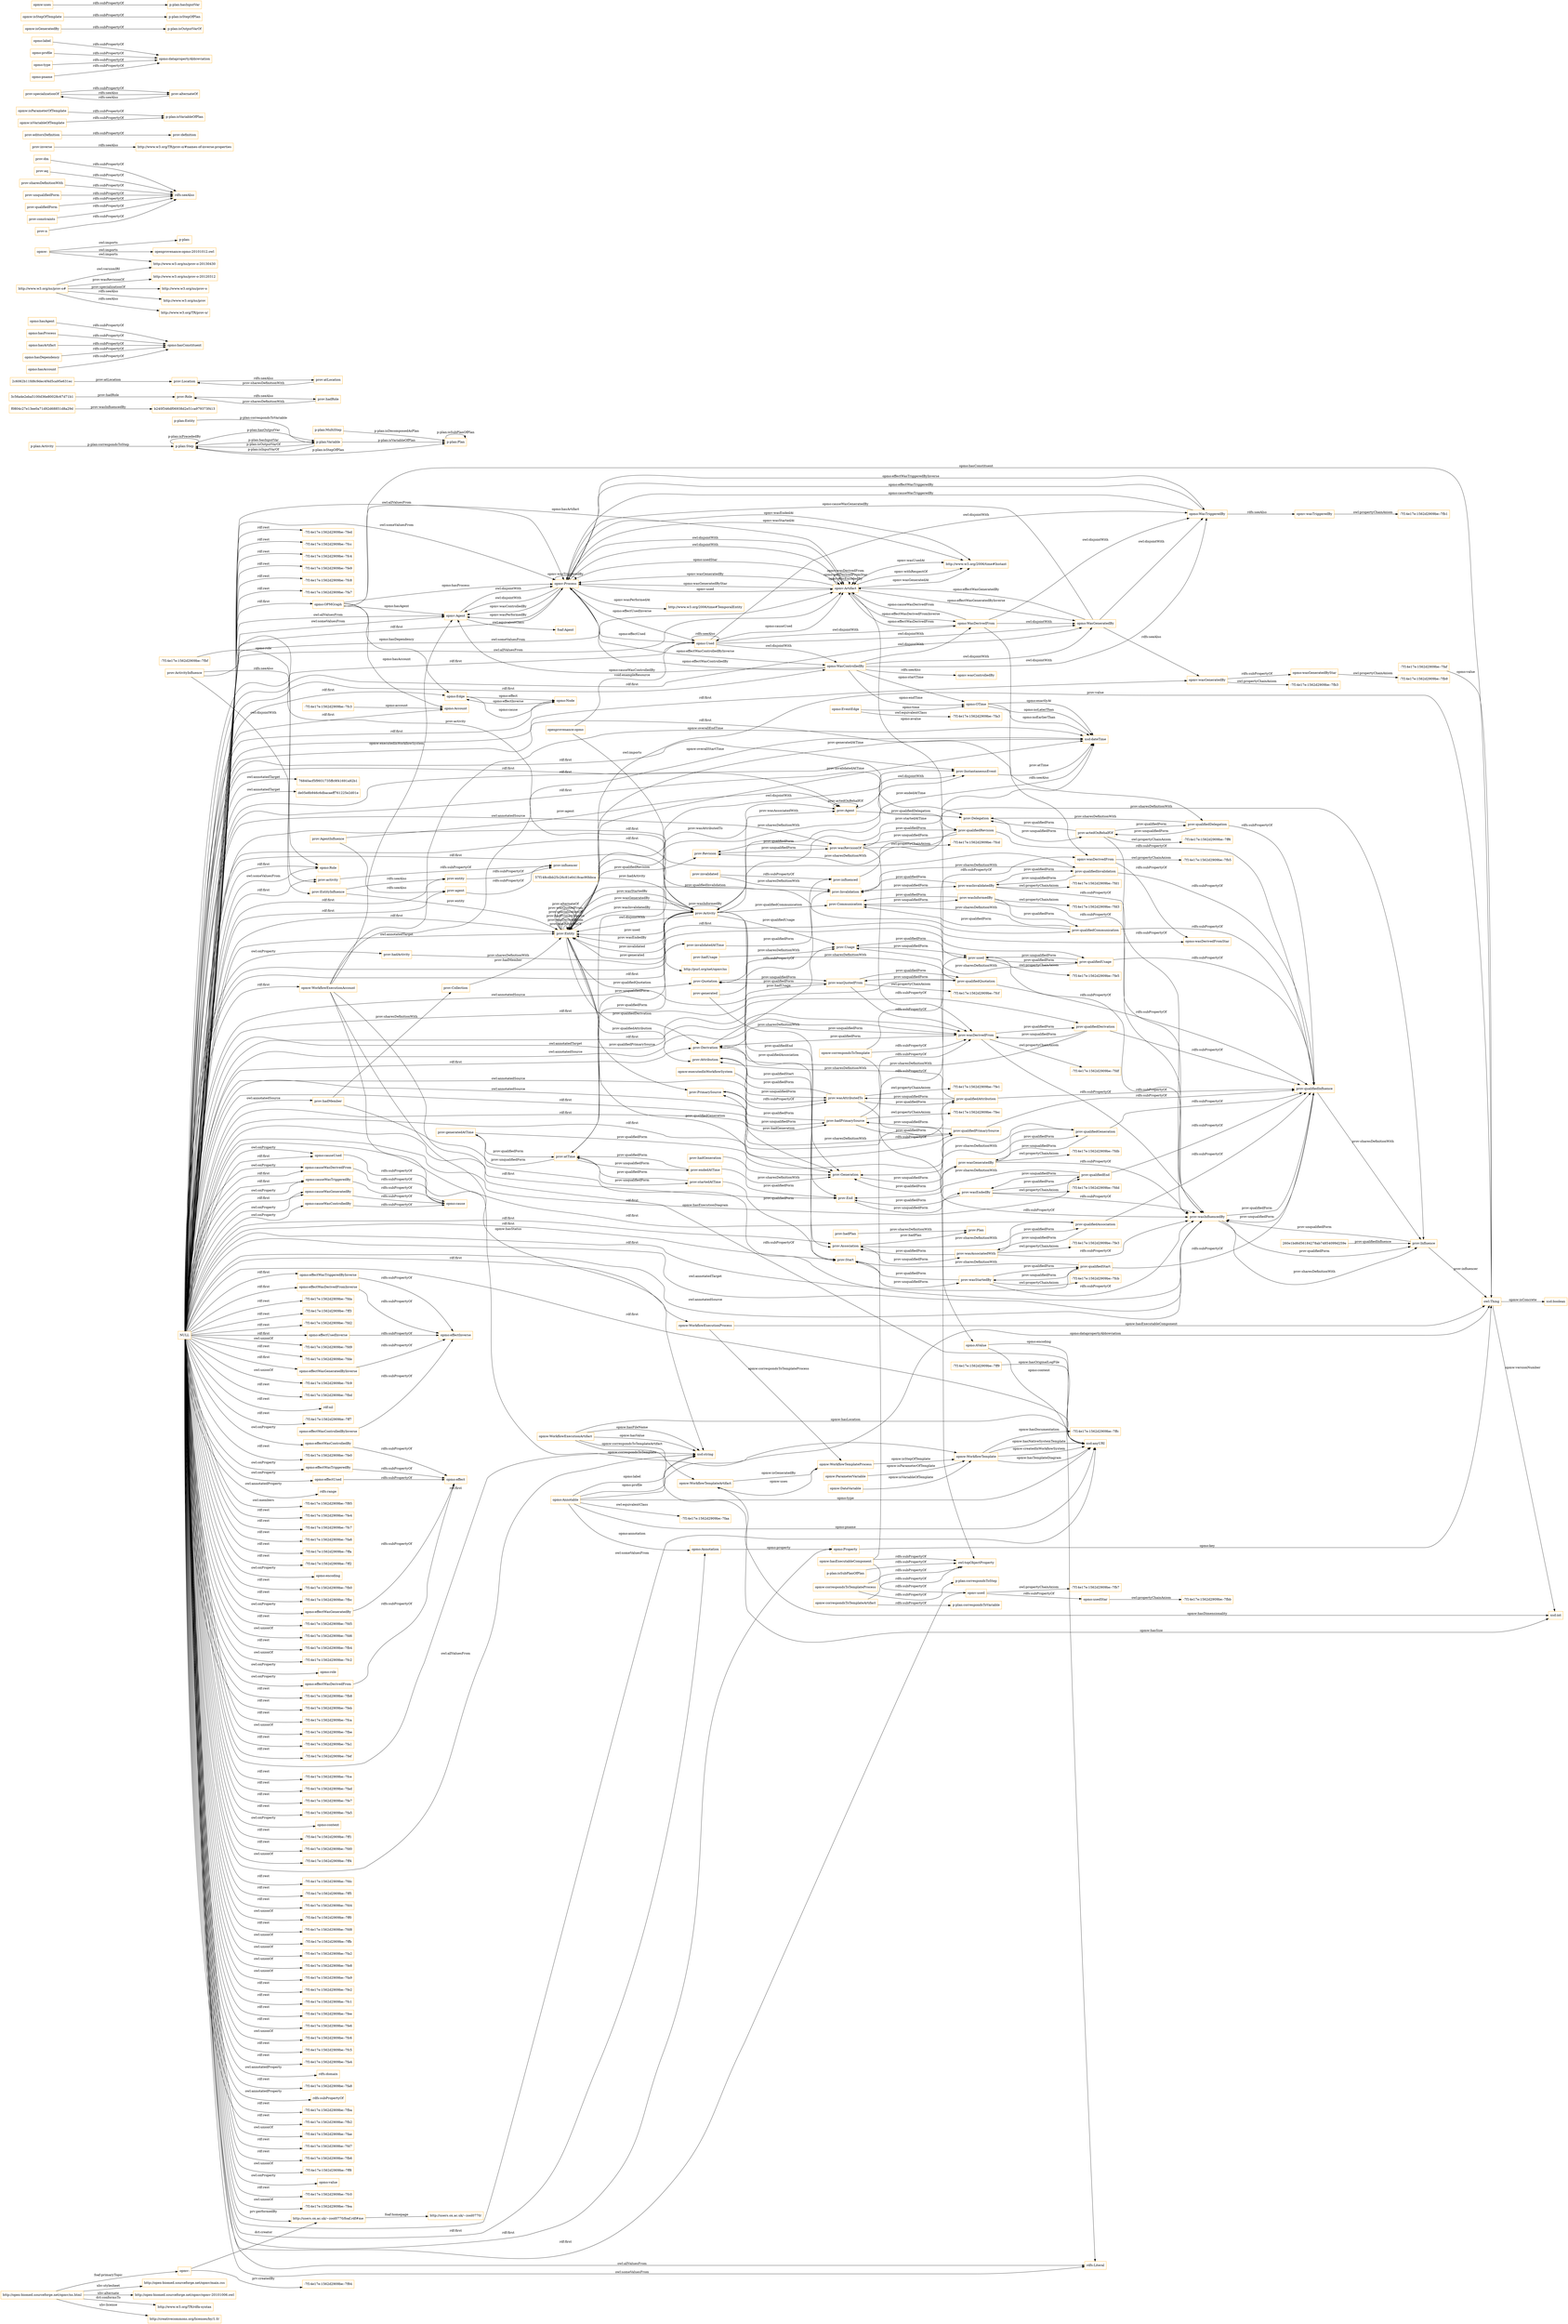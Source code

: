 digraph ar2dtool_diagram { 
rankdir=LR;
size="1501"
node [shape = rectangle, color="orange"]; "opmw:WorkflowExecutionAccount" "opmv:Process" "opmo:OPMGraph" "opmw:WorkflowTemplate" "opmw:DataVariable" "opmw:WorkflowTemplateArtifact" "opmw:WorkflowExecutionProcess" "opmw:ParameterVariable" "opmw:WorkflowExecutionArtifact" "opmw:WorkflowTemplateProcess" "opmo:Account" "opmv:Artifact" "-7f14e17e:1562d2909be:-7ff9" "p-plan:MultiStep" "p-plan:Activity" "p-plan:Step" "p-plan:Entity" "prov:Entity" "p-plan:Plan" "prov:Plan" "prov:Activity" "p-plan:Variable" "prov:Influence" "prov:End" "prov:Agent" "prov:Derivation" "f0804c27e13ee0a71d92d68851d8a29d" "prov:Role" "prov:Quotation" "57f148cdbb25c26c81e6418cac90bbca" "b240f346df06938d2e51ca979373f413" "prov:Collection" "prov:InstantaneousEvent" "3c56a4e2eba5100d36e80028c67d71b1" "prov:Delegation" "prov:Invalidation" "2c6062b11fd8c9dec4f4d5ca95e631ec" "prov:Usage" "76840acf5f9931735ffc9f41691a92b1" "prov:Attribution" "prov:PrimarySource" "owl:Thing" "prov:ActivityInfluence" "de05e8b946c6dbacaeff761225e2d01e" "prov:Revision" "prov:Communication" "prov:Association" "prov:Start" "prov:EntityInfluence" "prov:Location" "prov:AgentInfluence" "260e1bd6d56184278ab74854099d259e" "prov:Generation" "opmo:Annotation" "opmo:Edge" "opmo:Property" "opmo:EventEdge" "opmo:Used" "opmo:OTime" "opmo:WasGeneratedBy" "opmo:Node" "-7f14e17e:1562d2909be:-7faa" "-7f14e17e:1562d2909be:-7fc3" "opmo:AValue" "opmo:Role" "opmv:Agent" "opmo:WasDerivedFrom" "-7f14e17e:1562d2909be:-7faf" "opmo:WasControlledBy" "-7f14e17e:1562d2909be:-7fa3" "-7f14e17e:1562d2909be:-7fbf" "opmo:Annotable" "opmo:WasTriggeredBy" "foaf:Agent" ; /*classes style*/
	"prov:Activity" -> "prov:Entity" [ label = "owl:disjointWith" ];
	"prov:entity" -> "prov:influencer" [ label = "rdfs:subPropertyOf" ];
	"opmo:effectWasControlledByInverse" -> "opmo:effectInverse" [ label = "rdfs:subPropertyOf" ];
	"prov:Derivation" -> "prov:wasDerivedFrom" [ label = "prov:unqualifiedForm" ];
	"opmo:hasAgent" -> "opmo:hasConstituent" [ label = "rdfs:subPropertyOf" ];
	"prov:Communication" -> "prov:wasInformedBy" [ label = "prov:unqualifiedForm" ];
	"prov:wasInvalidatedBy" -> "-7f14e17e:1562d2909be:-7fd1" [ label = "owl:propertyChainAxiom" ];
	"prov:wasInvalidatedBy" -> "prov:wasInfluencedBy" [ label = "rdfs:subPropertyOf" ];
	"prov:wasInvalidatedBy" -> "prov:qualifiedInvalidation" [ label = "prov:qualifiedForm" ];
	"prov:wasInvalidatedBy" -> "prov:Invalidation" [ label = "prov:qualifiedForm" ];
	"opmw:" -> "p-plan:" [ label = "owl:imports" ];
	"opmw:" -> "openprovenance:opmo-20101012.owl" [ label = "owl:imports" ];
	"opmw:" -> "http://www.w3.org/ns/prov-o-20130430" [ label = "owl:imports" ];
	"prov:hadActivity" -> "prov:Activity" [ label = "prov:sharesDefinitionWith" ];
	"prov:hadGeneration" -> "prov:Generation" [ label = "prov:sharesDefinitionWith" ];
	"prov:qualifiedPrimarySource" -> "prov:qualifiedInfluence" [ label = "rdfs:subPropertyOf" ];
	"prov:qualifiedPrimarySource" -> "prov:PrimarySource" [ label = "prov:sharesDefinitionWith" ];
	"prov:qualifiedPrimarySource" -> "prov:hadPrimarySource" [ label = "prov:unqualifiedForm" ];
	"prov:generated" -> "prov:Generation" [ label = "prov:sharesDefinitionWith" ];
	"prov:generated" -> "prov:influenced" [ label = "rdfs:subPropertyOf" ];
	"opmo:Used" -> "opmo:WasGeneratedBy" [ label = "owl:disjointWith" ];
	"opmo:Used" -> "opmo:Used" [ label = "rdfs:seeAlso" ];
	"opmo:Used" -> "opmo:WasDerivedFrom" [ label = "owl:disjointWith" ];
	"opmo:Used" -> "opmo:WasControlledBy" [ label = "owl:disjointWith" ];
	"opmo:Used" -> "opmo:WasTriggeredBy" [ label = "owl:disjointWith" ];
	"prov:dm" -> "rdfs:seeAlso" [ label = "rdfs:subPropertyOf" ];
	"opmo:causeWasControlledBy" -> "opmo:cause" [ label = "rdfs:subPropertyOf" ];
	"prov:wasDerivedFrom" -> "prov:Derivation" [ label = "prov:qualifiedForm" ];
	"prov:wasDerivedFrom" -> "prov:qualifiedDerivation" [ label = "prov:qualifiedForm" ];
	"prov:wasDerivedFrom" -> "-7f14e17e:1562d2909be:-7fdf" [ label = "owl:propertyChainAxiom" ];
	"prov:wasDerivedFrom" -> "prov:wasInfluencedBy" [ label = "rdfs:subPropertyOf" ];
	"prov:Delegation" -> "prov:actedOnBehalfOf" [ label = "prov:unqualifiedForm" ];
	"prov:invalidated" -> "prov:influenced" [ label = "rdfs:subPropertyOf" ];
	"prov:invalidated" -> "prov:Invalidation" [ label = "prov:sharesDefinitionWith" ];
	"prov:wasInfluencedBy" -> "prov:Influence" [ label = "prov:sharesDefinitionWith" ];
	"prov:wasInfluencedBy" -> "prov:Influence" [ label = "prov:qualifiedForm" ];
	"prov:wasInfluencedBy" -> "prov:qualifiedInfluence" [ label = "prov:qualifiedForm" ];
	"prov:qualifiedDelegation" -> "prov:Delegation" [ label = "prov:sharesDefinitionWith" ];
	"prov:qualifiedDelegation" -> "prov:actedOnBehalfOf" [ label = "prov:unqualifiedForm" ];
	"prov:qualifiedDelegation" -> "prov:qualifiedInfluence" [ label = "rdfs:subPropertyOf" ];
	"prov:inverse" -> "http://www.w3.org/TR/prov-o/#names-of-inverse-properties" [ label = "rdfs:seeAlso" ];
	"prov:aq" -> "rdfs:seeAlso" [ label = "rdfs:subPropertyOf" ];
	"opmo:causeWasTriggeredBy" -> "opmo:cause" [ label = "rdfs:subPropertyOf" ];
	"prov:Agent" -> "prov:InstantaneousEvent" [ label = "owl:disjointWith" ];
	"opmo:EventEdge" -> "-7f14e17e:1562d2909be:-7fa3" [ label = "owl:equivalentClass" ];
	"opmo:effectWasGeneratedByInverse" -> "opmo:effectInverse" [ label = "rdfs:subPropertyOf" ];
	"prov:qualifiedAssociation" -> "prov:Association" [ label = "prov:sharesDefinitionWith" ];
	"prov:qualifiedAssociation" -> "prov:wasAssociatedWith" [ label = "prov:unqualifiedForm" ];
	"prov:qualifiedAssociation" -> "prov:qualifiedInfluence" [ label = "rdfs:subPropertyOf" ];
	"prov:editorsDefinition" -> "prov:definition" [ label = "rdfs:subPropertyOf" ];
	"prov:Start" -> "prov:wasStartedBy" [ label = "prov:unqualifiedForm" ];
	"opmw:correspondsToTemplateProcess" -> "owl:topObjectProperty" [ label = "rdfs:subPropertyOf" ];
	"opmw:correspondsToTemplateProcess" -> "p-plan:correspondsToStep" [ label = "rdfs:subPropertyOf" ];
	"opmw:correspondsToTemplateArtifact" -> "owl:topObjectProperty" [ label = "rdfs:subPropertyOf" ];
	"opmw:correspondsToTemplateArtifact" -> "p-plan:correspondsToVariable" [ label = "rdfs:subPropertyOf" ];
	"prov:wasAttributedTo" -> "prov:Attribution" [ label = "prov:qualifiedForm" ];
	"prov:wasAttributedTo" -> "prov:wasInfluencedBy" [ label = "rdfs:subPropertyOf" ];
	"prov:wasAttributedTo" -> "-7f14e17e:1562d2909be:-7fe1" [ label = "owl:propertyChainAxiom" ];
	"prov:wasAttributedTo" -> "prov:qualifiedAttribution" [ label = "prov:qualifiedForm" ];
	"prov:Influence" -> "prov:wasInfluencedBy" [ label = "prov:unqualifiedForm" ];
	"prov:Usage" -> "prov:used" [ label = "prov:unqualifiedForm" ];
	"prov:Association" -> "prov:wasAssociatedWith" [ label = "prov:unqualifiedForm" ];
	"prov:wasEndedBy" -> "prov:qualifiedEnd" [ label = "prov:qualifiedForm" ];
	"prov:wasEndedBy" -> "prov:End" [ label = "prov:qualifiedForm" ];
	"prov:wasEndedBy" -> "prov:wasInfluencedBy" [ label = "rdfs:subPropertyOf" ];
	"prov:wasEndedBy" -> "-7f14e17e:1562d2909be:-7fdd" [ label = "owl:propertyChainAxiom" ];
	"opmo:WasDerivedFrom" -> "opmv:wasDerivedFrom" [ label = "rdfs:seeAlso" ];
	"opmo:WasDerivedFrom" -> "opmo:WasGeneratedBy" [ label = "owl:disjointWith" ];
	"opmo:WasDerivedFrom" -> "opmo:WasTriggeredBy" [ label = "owl:disjointWith" ];
	"prov:activity" -> "prov:influencer" [ label = "rdfs:subPropertyOf" ];
	"opmw:isParameterOfTemplate" -> "p-plan:isVariableOfPlan" [ label = "rdfs:subPropertyOf" ];
	"prov:Entity" -> "prov:InstantaneousEvent" [ label = "owl:disjointWith" ];
	"prov:specializationOf" -> "prov:alternateOf" [ label = "rdfs:subPropertyOf" ];
	"prov:specializationOf" -> "prov:alternateOf" [ label = "rdfs:seeAlso" ];
	"prov:invalidatedAtTime" -> "prov:atTime" [ label = "prov:qualifiedForm" ];
	"prov:invalidatedAtTime" -> "prov:Invalidation" [ label = "prov:qualifiedForm" ];
	"opmo:label" -> "opmo:datapropertyAbbreviation" [ label = "rdfs:subPropertyOf" ];
	"opmo:WasControlledBy" -> "opmo:WasDerivedFrom" [ label = "owl:disjointWith" ];
	"opmo:WasControlledBy" -> "opmv:wasControlledBy" [ label = "rdfs:seeAlso" ];
	"opmo:WasControlledBy" -> "opmo:WasTriggeredBy" [ label = "owl:disjointWith" ];
	"opmo:WasControlledBy" -> "opmo:WasGeneratedBy" [ label = "owl:disjointWith" ];
	"opmo:effectWasGeneratedBy" -> "opmo:effect" [ label = "rdfs:subPropertyOf" ];
	"opmo:causeWasDerivedFrom" -> "opmo:cause" [ label = "rdfs:subPropertyOf" ];
	"prov:hadUsage" -> "prov:Usage" [ label = "prov:sharesDefinitionWith" ];
	"opmw:isGeneratedBy" -> "p-plan:isOutputVarOf" [ label = "rdfs:subPropertyOf" ];
	"opmo:usedStar" -> "-7f14e17e:1562d2909be:-7fbb" [ label = "owl:propertyChainAxiom" ];
	"prov:qualifiedEnd" -> "prov:qualifiedInfluence" [ label = "rdfs:subPropertyOf" ];
	"prov:qualifiedEnd" -> "prov:wasEndedBy" [ label = "prov:unqualifiedForm" ];
	"prov:qualifiedEnd" -> "prov:End" [ label = "prov:sharesDefinitionWith" ];
	"prov:sharesDefinitionWith" -> "rdfs:seeAlso" [ label = "rdfs:subPropertyOf" ];
	"prov:used" -> "prov:wasInfluencedBy" [ label = "rdfs:subPropertyOf" ];
	"prov:used" -> "-7f14e17e:1562d2909be:-7fe5" [ label = "owl:propertyChainAxiom" ];
	"prov:used" -> "prov:Usage" [ label = "prov:qualifiedForm" ];
	"prov:used" -> "prov:qualifiedUsage" [ label = "prov:qualifiedForm" ];
	"http://users.ox.ac.uk/~zool0770/foaf.rdf#me" -> "http://users.ox.ac.uk/~zool0770/" [ label = "foaf:homepage" ];
	"prov:agent" -> "prov:influencer" [ label = "rdfs:subPropertyOf" ];
	"prov:qualifiedCommunication" -> "prov:Communication" [ label = "prov:sharesDefinitionWith" ];
	"prov:qualifiedCommunication" -> "prov:Communication" [ label = "prov:qualifiedForm" ];
	"prov:qualifiedCommunication" -> "prov:qualifiedInfluence" [ label = "rdfs:subPropertyOf" ];
	"prov:atTime" -> "prov:invalidatedAtTime" [ label = "prov:unqualifiedForm" ];
	"prov:atTime" -> "prov:startedAtTime" [ label = "prov:unqualifiedForm" ];
	"prov:atTime" -> "prov:generatedAtTime" [ label = "prov:unqualifiedForm" ];
	"prov:atTime" -> "prov:endedAtTime" [ label = "prov:unqualifiedForm" ];
	"prov:atTime" -> "prov:InstantaneousEvent" [ label = "prov:sharesDefinitionWith" ];
	"prov:hadRole" -> "prov:Role" [ label = "prov:sharesDefinitionWith" ];
	"prov:qualifiedQuotation" -> "prov:wasQuotedFrom" [ label = "prov:unqualifiedForm" ];
	"prov:qualifiedQuotation" -> "prov:Quotation" [ label = "prov:sharesDefinitionWith" ];
	"prov:qualifiedQuotation" -> "prov:qualifiedInfluence" [ label = "rdfs:subPropertyOf" ];
	"prov:wasQuotedFrom" -> "prov:wasDerivedFrom" [ label = "rdfs:subPropertyOf" ];
	"prov:wasQuotedFrom" -> "prov:qualifiedQuotation" [ label = "prov:qualifiedForm" ];
	"prov:wasQuotedFrom" -> "prov:Quotation" [ label = "prov:qualifiedForm" ];
	"prov:wasQuotedFrom" -> "-7f14e17e:1562d2909be:-7fcf" [ label = "owl:propertyChainAxiom" ];
	"prov:unqualifiedForm" -> "rdfs:seeAlso" [ label = "rdfs:subPropertyOf" ];
	"prov:wasGeneratedBy" -> "prov:wasInfluencedBy" [ label = "rdfs:subPropertyOf" ];
	"prov:wasGeneratedBy" -> "prov:Generation" [ label = "prov:qualifiedForm" ];
	"prov:wasGeneratedBy" -> "prov:qualifiedGeneration" [ label = "prov:qualifiedForm" ];
	"prov:wasGeneratedBy" -> "-7f14e17e:1562d2909be:-7fdb" [ label = "owl:propertyChainAxiom" ];
	"prov:qualifiedForm" -> "rdfs:seeAlso" [ label = "rdfs:subPropertyOf" ];
	"opmo:causeUsed" -> "opmo:cause" [ label = "rdfs:subPropertyOf" ];
	"prov:qualifiedUsage" -> "prov:qualifiedInfluence" [ label = "rdfs:subPropertyOf" ];
	"prov:qualifiedUsage" -> "prov:Usage" [ label = "prov:sharesDefinitionWith" ];
	"prov:qualifiedUsage" -> "prov:used" [ label = "prov:unqualifiedForm" ];
	"prov:wasInformedBy" -> "-7f14e17e:1562d2909be:-7fd3" [ label = "owl:propertyChainAxiom" ];
	"prov:wasInformedBy" -> "prov:wasInfluencedBy" [ label = "rdfs:subPropertyOf" ];
	"prov:wasInformedBy" -> "prov:qualifiedCommunication" [ label = "prov:qualifiedForm" ];
	"prov:wasInformedBy" -> "prov:Communication" [ label = "prov:qualifiedForm" ];
	"prov:hadMember" -> "prov:Collection" [ label = "prov:sharesDefinitionWith" ];
	"prov:hadMember" -> "prov:wasInfluencedBy" [ label = "rdfs:subPropertyOf" ];
	"prov:qualifiedInvalidation" -> "prov:Invalidation" [ label = "prov:sharesDefinitionWith" ];
	"prov:qualifiedInvalidation" -> "prov:wasInvalidatedBy" [ label = "prov:unqualifiedForm" ];
	"prov:qualifiedInvalidation" -> "prov:qualifiedInfluence" [ label = "rdfs:subPropertyOf" ];
	"opmo:profile" -> "opmo:datapropertyAbbreviation" [ label = "rdfs:subPropertyOf" ];
	"prov:Generation" -> "prov:wasGeneratedBy" [ label = "prov:unqualifiedForm" ];
	"opmo:hasProcess" -> "opmo:hasConstituent" [ label = "rdfs:subPropertyOf" ];
	"opmw:executedInWorkflowSystem" -> "prov:wasAttributedTo" [ label = "rdfs:subPropertyOf" ];
	"opmo:hasArtifact" -> "opmo:hasConstituent" [ label = "rdfs:subPropertyOf" ];
	"prov:constraints" -> "rdfs:seeAlso" [ label = "rdfs:subPropertyOf" ];
	"prov:actedOnBehalfOf" -> "prov:qualifiedDelegation" [ label = "prov:qualifiedForm" ];
	"prov:actedOnBehalfOf" -> "prov:Delegation" [ label = "prov:qualifiedForm" ];
	"prov:actedOnBehalfOf" -> "-7f14e17e:1562d2909be:-7ff6" [ label = "owl:propertyChainAxiom" ];
	"prov:actedOnBehalfOf" -> "prov:wasInfluencedBy" [ label = "rdfs:subPropertyOf" ];
	"opmv:wasTriggeredBy" -> "-7f14e17e:1562d2909be:-7fb1" [ label = "owl:propertyChainAxiom" ];
	"prov:qualifiedGeneration" -> "prov:wasGeneratedBy" [ label = "prov:unqualifiedForm" ];
	"prov:qualifiedGeneration" -> "prov:qualifiedInfluence" [ label = "rdfs:subPropertyOf" ];
	"prov:qualifiedGeneration" -> "prov:Generation" [ label = "prov:sharesDefinitionWith" ];
	"opmo:effectWasDerivedFromInverse" -> "opmo:effectInverse" [ label = "rdfs:subPropertyOf" ];
	"prov:ActivityInfluence" -> "prov:activity" [ label = "rdfs:seeAlso" ];
	"prov:ActivityInfluence" -> "prov:EntityInfluence" [ label = "owl:disjointWith" ];
	"prov:qualifiedAttribution" -> "prov:qualifiedInfluence" [ label = "rdfs:subPropertyOf" ];
	"prov:qualifiedAttribution" -> "prov:wasAttributedTo" [ label = "prov:unqualifiedForm" ];
	"prov:qualifiedAttribution" -> "prov:Attribution" [ label = "prov:sharesDefinitionWith" ];
	"prov:startedAtTime" -> "prov:Start" [ label = "prov:qualifiedForm" ];
	"prov:startedAtTime" -> "prov:atTime" [ label = "prov:qualifiedForm" ];
	"prov:Revision" -> "prov:wasRevisionOf" [ label = "prov:unqualifiedForm" ];
	"http://open-biomed.sourceforge.net/opmv/ns.html" -> "opmv:" [ label = "foaf:primaryTopic" ];
	"http://open-biomed.sourceforge.net/opmv/ns.html" -> "http://open-biomed.sourceforge.net/opmv/main.css" [ label = "xhv:stylesheet" ];
	"http://open-biomed.sourceforge.net/opmv/ns.html" -> "http://open-biomed.sourceforge.net/opmv/opmv-20101006.owl" [ label = "xhv:alternate" ];
	"http://open-biomed.sourceforge.net/opmv/ns.html" -> "http://www.w3.org/TR/rdfa-syntax" [ label = "dct:conformsTo" ];
	"http://open-biomed.sourceforge.net/opmv/ns.html" -> "http://creativecommons.org/licenses/by/1.0/" [ label = "xhv:license" ];
	"prov:qualifiedDerivation" -> "prov:wasDerivedFrom" [ label = "prov:unqualifiedForm" ];
	"prov:qualifiedDerivation" -> "prov:qualifiedInfluence" [ label = "rdfs:subPropertyOf" ];
	"prov:qualifiedDerivation" -> "prov:Derivation" [ label = "prov:sharesDefinitionWith" ];
	"prov:wasAssociatedWith" -> "prov:Association" [ label = "prov:qualifiedForm" ];
	"prov:wasAssociatedWith" -> "prov:wasInfluencedBy" [ label = "rdfs:subPropertyOf" ];
	"prov:wasAssociatedWith" -> "prov:qualifiedAssociation" [ label = "prov:qualifiedForm" ];
	"prov:wasAssociatedWith" -> "-7f14e17e:1562d2909be:-7fe3" [ label = "owl:propertyChainAxiom" ];
	"prov:Role" -> "prov:hadRole" [ label = "rdfs:seeAlso" ];
	"prov:AgentInfluence" -> "prov:agent" [ label = "rdfs:seeAlso" ];
	"prov:Invalidation" -> "prov:wasInvalidatedBy" [ label = "prov:unqualifiedForm" ];
	"prov:hadPlan" -> "prov:Plan" [ label = "prov:sharesDefinitionWith" ];
	"prov:n" -> "rdfs:seeAlso" [ label = "rdfs:subPropertyOf" ];
	"opmo:WasTriggeredBy" -> "opmv:wasTriggeredBy" [ label = "rdfs:seeAlso" ];
	"opmv:wasDerivedFrom" -> "-7f14e17e:1562d2909be:-7fb5" [ label = "owl:propertyChainAxiom" ];
	"opmv:wasDerivedFrom" -> "opmo:wasDerivedFromStar" [ label = "rdfs:subPropertyOf" ];
	"prov:endedAtTime" -> "prov:End" [ label = "prov:qualifiedForm" ];
	"prov:endedAtTime" -> "prov:atTime" [ label = "prov:qualifiedForm" ];
	"opmw:isVariableOfTemplate" -> "p-plan:isVariableOfPlan" [ label = "rdfs:subPropertyOf" ];
	"opmo:causeWasGeneratedBy" -> "opmo:cause" [ label = "rdfs:subPropertyOf" ];
	"prov:qualifiedRevision" -> "prov:qualifiedInfluence" [ label = "rdfs:subPropertyOf" ];
	"prov:qualifiedRevision" -> "prov:wasRevisionOf" [ label = "prov:unqualifiedForm" ];
	"prov:qualifiedRevision" -> "prov:Revision" [ label = "prov:sharesDefinitionWith" ];
	"opmo:hasDependency" -> "opmo:hasConstituent" [ label = "rdfs:subPropertyOf" ];
	"opmo:type" -> "opmo:datapropertyAbbreviation" [ label = "rdfs:subPropertyOf" ];
	"prov:alternateOf" -> "prov:specializationOf" [ label = "rdfs:seeAlso" ];
	"opmo:wasGeneratedByStar" -> "-7f14e17e:1562d2909be:-7fb9" [ label = "owl:propertyChainAxiom" ];
	"opmv:used" -> "-7f14e17e:1562d2909be:-7fb7" [ label = "owl:propertyChainAxiom" ];
	"opmv:used" -> "opmo:usedStar" [ label = "rdfs:subPropertyOf" ];
	"opmw:correspondsToTemplate" -> "prov:wasDerivedFrom" [ label = "rdfs:subPropertyOf" ];
	"opmw:correspondsToTemplate" -> "owl:topObjectProperty" [ label = "rdfs:subPropertyOf" ];
	"opmw:correspondsToTemplate" -> "opmv:wasDerivedFrom" [ label = "rdfs:subPropertyOf" ];
	"opmo:pname" -> "opmo:datapropertyAbbreviation" [ label = "rdfs:subPropertyOf" ];
	"opmw:isStepOfTemplate" -> "p-plan:isStepOfPlan" [ label = "rdfs:subPropertyOf" ];
	"opmo:effectUsed" -> "opmo:effect" [ label = "rdfs:subPropertyOf" ];
	"opmv:" -> "http://users.ox.ac.uk/~zool0770/foaf.rdf#me" [ label = "dct:creator" ];
	"opmv:" -> "-7f14e17e:1562d2909be:-7f84" [ label = "prv:createdBy" ];
	"prov:wasStartedBy" -> "prov:qualifiedStart" [ label = "prov:qualifiedForm" ];
	"prov:wasStartedBy" -> "-7f14e17e:1562d2909be:-7fcb" [ label = "owl:propertyChainAxiom" ];
	"prov:wasStartedBy" -> "prov:wasInfluencedBy" [ label = "rdfs:subPropertyOf" ];
	"prov:wasStartedBy" -> "prov:Start" [ label = "prov:qualifiedForm" ];
	"prov:Location" -> "prov:atLocation" [ label = "rdfs:seeAlso" ];
	"prov:PrimarySource" -> "prov:hadPrimarySource" [ label = "prov:unqualifiedForm" ];
	"opmw:uses" -> "p-plan:hasInputVar" [ label = "rdfs:subPropertyOf" ];
	"prov:Quotation" -> "prov:wasQuotedFrom" [ label = "prov:unqualifiedForm" ];
	"openprovenance:opmo" -> "http://purl.org/net/opmv/ns" [ label = "owl:imports" ];
	"openprovenance:opmo" -> "opmo:Used" [ label = "void:exampleResource" ];
	"opmo:effectWasTriggeredByInverse" -> "opmo:effectInverse" [ label = "rdfs:subPropertyOf" ];
	"prov:qualifiedStart" -> "prov:Start" [ label = "prov:sharesDefinitionWith" ];
	"prov:qualifiedStart" -> "prov:wasStartedBy" [ label = "prov:unqualifiedForm" ];
	"prov:qualifiedStart" -> "prov:qualifiedInfluence" [ label = "rdfs:subPropertyOf" ];
	"prov:atLocation" -> "prov:Location" [ label = "prov:sharesDefinitionWith" ];
	"opmo:effectUsedInverse" -> "opmo:effectInverse" [ label = "rdfs:subPropertyOf" ];
	"opmo:hasAccount" -> "opmo:hasConstituent" [ label = "rdfs:subPropertyOf" ];
	"prov:qualifiedInfluence" -> "prov:wasInfluencedBy" [ label = "prov:unqualifiedForm" ];
	"prov:qualifiedInfluence" -> "prov:Influence" [ label = "prov:sharesDefinitionWith" ];
	"prov:hadPrimarySource" -> "prov:PrimarySource" [ label = "prov:qualifiedForm" ];
	"prov:hadPrimarySource" -> "prov:qualifiedPrimarySource" [ label = "prov:qualifiedForm" ];
	"prov:hadPrimarySource" -> "-7f14e17e:1562d2909be:-7fec" [ label = "owl:propertyChainAxiom" ];
	"prov:hadPrimarySource" -> "prov:wasDerivedFrom" [ label = "rdfs:subPropertyOf" ];
	"prov:wasRevisionOf" -> "prov:Revision" [ label = "prov:qualifiedForm" ];
	"prov:wasRevisionOf" -> "prov:qualifiedRevision" [ label = "prov:qualifiedForm" ];
	"prov:wasRevisionOf" -> "-7f14e17e:1562d2909be:-7fcd" [ label = "owl:propertyChainAxiom" ];
	"prov:wasRevisionOf" -> "prov:wasDerivedFrom" [ label = "rdfs:subPropertyOf" ];
	"NULL" -> "-7f14e17e:1562d2909be:-7fda" [ label = "rdf:rest" ];
	"NULL" -> "opmo:effectWasDerivedFromInverse" [ label = "rdf:first" ];
	"NULL" -> "prov:InstantaneousEvent" [ label = "rdf:first" ];
	"NULL" -> "prov:Entity" [ label = "rdf:first" ];
	"NULL" -> "-7f14e17e:1562d2909be:-7ff3" [ label = "rdf:rest" ];
	"NULL" -> "prov:qualifiedEnd" [ label = "rdf:first" ];
	"NULL" -> "-7f14e17e:1562d2909be:-7fd2" [ label = "rdf:rest" ];
	"NULL" -> "opmo:effectWasDerivedFrom" [ label = "owl:onProperty" ];
	"NULL" -> "opmo:causeWasDerivedFrom" [ label = "owl:onProperty" ];
	"NULL" -> "-7f14e17e:1562d2909be:-7fd9" [ label = "owl:unionOf" ];
	"NULL" -> "prov:qualifiedQuotation" [ label = "rdf:first" ];
	"NULL" -> "-7f14e17e:1562d2909be:-7fde" [ label = "rdf:rest" ];
	"NULL" -> "opmo:effectWasControlledBy" [ label = "owl:onProperty" ];
	"NULL" -> "prov:Activity" [ label = "rdf:first" ];
	"NULL" -> "-7f14e17e:1562d2909be:-7fc9" [ label = "owl:unionOf" ];
	"NULL" -> "-7f14e17e:1562d2909be:-7fbd" [ label = "rdf:rest" ];
	"NULL" -> "76840acf5f9931735ffc9f41691a92b1" [ label = "owl:annotatedTarget" ];
	"NULL" -> "rdf:nil" [ label = "rdf:rest" ];
	"NULL" -> "-7f14e17e:1562d2909be:-7ff7" [ label = "rdf:rest" ];
	"NULL" -> "opmo:wasDerivedFromStar" [ label = "rdf:first" ];
	"NULL" -> "prov:End" [ label = "rdf:first" ];
	"NULL" -> "rdfs:Literal" [ label = "owl:someValuesFrom" ];
	"NULL" -> "opmo:effectWasGeneratedBy" [ label = "owl:onProperty" ];
	"NULL" -> "prov:Association" [ label = "rdf:first" ];
	"NULL" -> "-7f14e17e:1562d2909be:-7fe0" [ label = "rdf:rest" ];
	"NULL" -> "prov:hadMember" [ label = "owl:annotatedSource" ];
	"NULL" -> "opmo:causeWasTriggeredBy" [ label = "rdf:first" ];
	"NULL" -> "xsd:anyURI" [ label = "owl:someValuesFrom" ];
	"NULL" -> "rdfs:range" [ label = "owl:annotatedProperty" ];
	"NULL" -> "opmo:Edge" [ label = "rdf:first" ];
	"NULL" -> "-7f14e17e:1562d2909be:-7f85" [ label = "owl:members" ];
	"NULL" -> "prov:wasDerivedFrom" [ label = "owl:annotatedSource" ];
	"NULL" -> "opmo:Annotation" [ label = "rdf:first" ];
	"NULL" -> "opmo:causeUsed" [ label = "rdf:first" ];
	"NULL" -> "-7f14e17e:1562d2909be:-7fe4" [ label = "rdf:rest" ];
	"NULL" -> "opmo:causeUsed" [ label = "owl:onProperty" ];
	"NULL" -> "xsd:anyURI" [ label = "rdf:first" ];
	"NULL" -> "opmv:Process" [ label = "rdf:first" ];
	"NULL" -> "-7f14e17e:1562d2909be:-7fc7" [ label = "rdf:rest" ];
	"NULL" -> "opmo:causeWasGeneratedBy" [ label = "rdf:first" ];
	"NULL" -> "opmo:causeWasTriggeredBy" [ label = "owl:onProperty" ];
	"NULL" -> "-7f14e17e:1562d2909be:-7fa6" [ label = "rdf:rest" ];
	"NULL" -> "-7f14e17e:1562d2909be:-7ffa" [ label = "rdf:rest" ];
	"NULL" -> "prov:qualifiedInvalidation" [ label = "rdf:first" ];
	"NULL" -> "-7f14e17e:1562d2909be:-7ff2" [ label = "rdf:rest" ];
	"NULL" -> "prov:wasInfluencedBy" [ label = "owl:annotatedTarget" ];
	"NULL" -> "opmo:encoding" [ label = "owl:onProperty" ];
	"NULL" -> "-7f14e17e:1562d2909be:-7fb0" [ label = "rdf:rest" ];
	"NULL" -> "opmo:causeWasGeneratedBy" [ label = "owl:onProperty" ];
	"NULL" -> "opmo:Node" [ label = "rdf:first" ];
	"NULL" -> "-7f14e17e:1562d2909be:-7fbc" [ label = "rdf:rest" ];
	"NULL" -> "-7f14e17e:1562d2909be:-7fd5" [ label = "rdf:rest" ];
	"NULL" -> "prov:Start" [ label = "rdf:first" ];
	"NULL" -> "prov:wasQuotedFrom" [ label = "owl:annotatedSource" ];
	"NULL" -> "-7f14e17e:1562d2909be:-7fd6" [ label = "owl:unionOf" ];
	"NULL" -> "-7f14e17e:1562d2909be:-7fb4" [ label = "rdf:rest" ];
	"NULL" -> "-7f14e17e:1562d2909be:-7fc2" [ label = "owl:unionOf" ];
	"NULL" -> "opmo:role" [ label = "owl:onProperty" ];
	"NULL" -> "prov:wasAttributedTo" [ label = "owl:annotatedSource" ];
	"NULL" -> "opmo:effectWasTriggeredByInverse" [ label = "rdf:first" ];
	"NULL" -> "opmo:Role" [ label = "owl:someValuesFrom" ];
	"NULL" -> "prov:wasRevisionOf" [ label = "owl:annotatedSource" ];
	"NULL" -> "-7f14e17e:1562d2909be:-7fb8" [ label = "rdf:rest" ];
	"NULL" -> "prov:qualifiedUsage" [ label = "rdf:first" ];
	"NULL" -> "-7f14e17e:1562d2909be:-7feb" [ label = "rdf:rest" ];
	"NULL" -> "-7f14e17e:1562d2909be:-7fca" [ label = "rdf:rest" ];
	"NULL" -> "prov:qualifiedAttribution" [ label = "rdf:first" ];
	"NULL" -> "-7f14e17e:1562d2909be:-7fbe" [ label = "owl:unionOf" ];
	"NULL" -> "prov:Agent" [ label = "rdf:first" ];
	"NULL" -> "prov:qualifiedDelegation" [ label = "rdf:first" ];
	"NULL" -> "prov:wasInfluencedBy" [ label = "owl:annotatedSource" ];
	"NULL" -> "-7f14e17e:1562d2909be:-7fa1" [ label = "rdf:rest" ];
	"NULL" -> "-7f14e17e:1562d2909be:-7fef" [ label = "rdf:rest" ];
	"NULL" -> "opmo:effectWasTriggeredBy" [ label = "owl:onProperty" ];
	"NULL" -> "-7f14e17e:1562d2909be:-7fce" [ label = "rdf:rest" ];
	"NULL" -> "opmo:Used" [ label = "rdf:first" ];
	"NULL" -> "-7f14e17e:1562d2909be:-7fad" [ label = "rdf:rest" ];
	"NULL" -> "-7f14e17e:1562d2909be:-7fe7" [ label = "rdf:rest" ];
	"NULL" -> "http://users.ox.ac.uk/~zool0770/foaf.rdf#me" [ label = "prv:performedBy" ];
	"NULL" -> "-7f14e17e:1562d2909be:-7fa5" [ label = "rdf:rest" ];
	"NULL" -> "rdfs:Literal" [ label = "owl:allValuesFrom" ];
	"NULL" -> "opmo:content" [ label = "owl:onProperty" ];
	"NULL" -> "prov:qualifiedAssociation" [ label = "rdf:first" ];
	"NULL" -> "prov:qualifiedDerivation" [ label = "rdf:first" ];
	"NULL" -> "-7f14e17e:1562d2909be:-7ff1" [ label = "rdf:rest" ];
	"NULL" -> "-7f14e17e:1562d2909be:-7fd0" [ label = "rdf:rest" ];
	"NULL" -> "opmv:Artifact" [ label = "owl:someValuesFrom" ];
	"NULL" -> "prov:hadActivity" [ label = "owl:onProperty" ];
	"NULL" -> "-7f14e17e:1562d2909be:-7ff4" [ label = "owl:unionOf" ];
	"NULL" -> "xsd:string" [ label = "rdf:first" ];
	"NULL" -> "-7f14e17e:1562d2909be:-7fdc" [ label = "rdf:rest" ];
	"NULL" -> "-7f14e17e:1562d2909be:-7ff5" [ label = "rdf:rest" ];
	"NULL" -> "-7f14e17e:1562d2909be:-7fd4" [ label = "rdf:rest" ];
	"NULL" -> "-7f14e17e:1562d2909be:-7ff0" [ label = "owl:unionOf" ];
	"NULL" -> "opmv:Agent" [ label = "owl:allValuesFrom" ];
	"NULL" -> "-7f14e17e:1562d2909be:-7fd8" [ label = "rdf:rest" ];
	"NULL" -> "prov:agent" [ label = "rdf:first" ];
	"NULL" -> "prov:qualifiedStart" [ label = "rdf:first" ];
	"NULL" -> "opmw:WorkflowExecutionProcess" [ label = "rdf:first" ];
	"NULL" -> "prov:activity" [ label = "rdf:first" ];
	"NULL" -> "-7f14e17e:1562d2909be:-7ffb" [ label = "owl:unionOf" ];
	"NULL" -> "-7f14e17e:1562d2909be:-7fa2" [ label = "owl:unionOf" ];
	"NULL" -> "-7f14e17e:1562d2909be:-7fe8" [ label = "owl:unionOf" ];
	"NULL" -> "opmv:Artifact" [ label = "owl:allValuesFrom" ];
	"NULL" -> "-7f14e17e:1562d2909be:-7fa9" [ label = "owl:unionOf" ];
	"NULL" -> "prov:Delegation" [ label = "rdf:first" ];
	"NULL" -> "-7f14e17e:1562d2909be:-7fe2" [ label = "rdf:rest" ];
	"NULL" -> "prov:qualifiedRevision" [ label = "rdf:first" ];
	"NULL" -> "opmo:Account" [ label = "rdf:first" ];
	"NULL" -> "-7f14e17e:1562d2909be:-7fc1" [ label = "rdf:rest" ];
	"NULL" -> "opmw:WorkflowExecutionAccount" [ label = "rdf:first" ];
	"NULL" -> "opmv:Agent" [ label = "owl:someValuesFrom" ];
	"NULL" -> "-7f14e17e:1562d2909be:-7fee" [ label = "rdf:rest" ];
	"NULL" -> "prov:qualifiedGeneration" [ label = "rdf:first" ];
	"NULL" -> "de05e8b946c6dbacaeff761225e2d01e" [ label = "owl:annotatedTarget" ];
	"NULL" -> "opmo:causeWasControlledBy" [ label = "owl:onProperty" ];
	"NULL" -> "-7f14e17e:1562d2909be:-7fe6" [ label = "rdf:rest" ];
	"NULL" -> "opmo:OPMGraph" [ label = "rdf:first" ];
	"NULL" -> "opmo:effectUsedInverse" [ label = "rdf:first" ];
	"NULL" -> "-7f14e17e:1562d2909be:-7fc6" [ label = "owl:unionOf" ];
	"NULL" -> "-7f14e17e:1562d2909be:-7fc5" [ label = "rdf:rest" ];
	"NULL" -> "-7f14e17e:1562d2909be:-7fa4" [ label = "rdf:rest" ];
	"NULL" -> "opmo:WasControlledBy" [ label = "rdf:first" ];
	"NULL" -> "rdfs:domain" [ label = "owl:annotatedProperty" ];
	"NULL" -> "xsd:string" [ label = "owl:allValuesFrom" ];
	"NULL" -> "-7f14e17e:1562d2909be:-7fa8" [ label = "rdf:rest" ];
	"NULL" -> "opmo:WasGeneratedBy" [ label = "rdf:first" ];
	"NULL" -> "rdfs:subPropertyOf" [ label = "owl:annotatedProperty" ];
	"NULL" -> "-7f14e17e:1562d2909be:-7fba" [ label = "rdf:rest" ];
	"NULL" -> "opmv:Process" [ label = "owl:allValuesFrom" ];
	"NULL" -> "-7f14e17e:1562d2909be:-7fb2" [ label = "rdf:rest" ];
	"NULL" -> "-7f14e17e:1562d2909be:-7fae" [ label = "owl:unionOf" ];
	"NULL" -> "prov:wasDerivedFrom" [ label = "owl:annotatedTarget" ];
	"NULL" -> "-7f14e17e:1562d2909be:-7fd7" [ label = "rdf:rest" ];
	"NULL" -> "-7f14e17e:1562d2909be:-7fb6" [ label = "rdf:rest" ];
	"NULL" -> "prov:qualifiedCommunication" [ label = "rdf:first" ];
	"NULL" -> "prov:qualifiedPrimarySource" [ label = "rdf:first" ];
	"NULL" -> "prov:entity" [ label = "rdf:first" ];
	"NULL" -> "-7f14e17e:1562d2909be:-7ff8" [ label = "owl:unionOf" ];
	"NULL" -> "opmo:value" [ label = "owl:onProperty" ];
	"NULL" -> "opmv:Process" [ label = "owl:someValuesFrom" ];
	"NULL" -> "opmo:Role" [ label = "rdf:first" ];
	"NULL" -> "-7f14e17e:1562d2909be:-7fc0" [ label = "rdf:rest" ];
	"NULL" -> "prov:hadPrimarySource" [ label = "owl:annotatedSource" ];
	"NULL" -> "-7f14e17e:1562d2909be:-7fea" [ label = "owl:unionOf" ];
	"NULL" -> "opmv:wasGeneratedBy" [ label = "rdf:first" ];
	"NULL" -> "prov:Entity" [ label = "owl:annotatedTarget" ];
	"NULL" -> "-7f14e17e:1562d2909be:-7fed" [ label = "rdf:rest" ];
	"NULL" -> "-7f14e17e:1562d2909be:-7fcc" [ label = "rdf:rest" ];
	"NULL" -> "opmo:causeWasDerivedFrom" [ label = "rdf:first" ];
	"NULL" -> "-7f14e17e:1562d2909be:-7fc4" [ label = "rdf:rest" ];
	"NULL" -> "prov:Derivation" [ label = "rdf:first" ];
	"NULL" -> "opmv:used" [ label = "rdf:first" ];
	"NULL" -> "opmo:Property" [ label = "rdf:first" ];
	"NULL" -> "opmo:effectUsed" [ label = "owl:onProperty" ];
	"NULL" -> "-7f14e17e:1562d2909be:-7fe9" [ label = "rdf:rest" ];
	"NULL" -> "opmo:effectWasGeneratedByInverse" [ label = "rdf:first" ];
	"NULL" -> "-7f14e17e:1562d2909be:-7fc8" [ label = "rdf:rest" ];
	"NULL" -> "-7f14e17e:1562d2909be:-7fa7" [ label = "rdf:rest" ];
	"prov:influenced" -> "prov:Influence" [ label = "prov:sharesDefinitionWith" ];
	"opmv:Agent" -> "opmv:Process" [ label = "owl:disjointWith" ];
	"opmv:Agent" -> "foaf:Agent" [ label = "owl:equivalentClass" ];
	"opmv:wasGeneratedBy" -> "-7f14e17e:1562d2909be:-7fb3" [ label = "owl:propertyChainAxiom" ];
	"opmv:wasGeneratedBy" -> "opmo:wasGeneratedByStar" [ label = "rdfs:subPropertyOf" ];
	"opmo:effectWasControlledBy" -> "opmo:effect" [ label = "rdfs:subPropertyOf" ];
	"opmo:effectWasTriggeredBy" -> "opmo:effect" [ label = "rdfs:subPropertyOf" ];
	"opmv:Artifact" -> "opmv:Process" [ label = "owl:disjointWith" ];
	"prov:End" -> "prov:wasEndedBy" [ label = "prov:unqualifiedForm" ];
	"opmw:hasExecutableComponent" -> "prov:used" [ label = "rdfs:subPropertyOf" ];
	"opmw:hasExecutableComponent" -> "owl:topObjectProperty" [ label = "rdfs:subPropertyOf" ];
	"opmw:hasExecutableComponent" -> "opmv:used" [ label = "rdfs:subPropertyOf" ];
	"opmv:Process" -> "opmv:Artifact" [ label = "owl:disjointWith" ];
	"opmv:Process" -> "opmv:Agent" [ label = "owl:disjointWith" ];
	"prov:Attribution" -> "prov:wasAttributedTo" [ label = "prov:unqualifiedForm" ];
	"p-plan:isSubPlanOfPlan" -> "owl:topObjectProperty" [ label = "rdfs:subPropertyOf" ];
	"prov:EntityInfluence" -> "prov:entity" [ label = "rdfs:seeAlso" ];
	"opmo:WasGeneratedBy" -> "opmo:WasTriggeredBy" [ label = "owl:disjointWith" ];
	"opmo:WasGeneratedBy" -> "opmv:wasGeneratedBy" [ label = "rdfs:seeAlso" ];
	"http://www.w3.org/ns/prov-o#" -> "http://www.w3.org/ns/prov-o-20120312" [ label = "prov:wasRevisionOf" ];
	"http://www.w3.org/ns/prov-o#" -> "http://www.w3.org/ns/prov-o" [ label = "prov:specializationOf" ];
	"http://www.w3.org/ns/prov-o#" -> "http://www.w3.org/ns/prov-o-20130430" [ label = "owl:versionIRI" ];
	"http://www.w3.org/ns/prov-o#" -> "http://www.w3.org/ns/prov" [ label = "rdfs:seeAlso" ];
	"http://www.w3.org/ns/prov-o#" -> "http://www.w3.org/TR/prov-o/" [ label = "rdfs:seeAlso" ];
	"prov:generatedAtTime" -> "prov:atTime" [ label = "prov:qualifiedForm" ];
	"prov:generatedAtTime" -> "prov:Generation" [ label = "prov:qualifiedForm" ];
	"opmo:Annotable" -> "-7f14e17e:1562d2909be:-7faa" [ label = "owl:equivalentClass" ];
	"opmo:effectWasDerivedFrom" -> "opmo:effect" [ label = "rdfs:subPropertyOf" ];
	"prov:Derivation" -> "prov:Generation" [ label = "prov:hadGeneration" ];
	"prov:Entity" -> "prov:Activity" [ label = "prov:wasGeneratedBy" ];
	"prov:Activity" -> "prov:Start" [ label = "prov:qualifiedStart" ];
	"opmw:WorkflowTemplateProcess" -> "opmw:WorkflowTemplateArtifact" [ label = "opmw:uses" ];
	"opmv:Artifact" -> "opmv:Artifact" [ label = "opmv:wasEncodedBy" ];
	"opmo:Used" -> "opmv:Artifact" [ label = "opmo:causeUsed" ];
	"opmo:AValue" -> "rdfs:Literal" [ label = "opmo:content" ];
	"p-plan:Step" -> "p-plan:Variable" [ label = "p-plan:hasOutputVar" ];
	"2c6062b11fd8c9dec4f4d5ca95e631ec" -> "prov:Location" [ label = "prov:atLocation" ];
	"opmv:Artifact" -> "http://www.w3.org/2006/time#Instant" [ label = "opmv:wasUsedAt" ];
	"opmv:Process" -> "opmv:Agent" [ label = "opmv:wasControlledBy" ];
	"prov:Activity" -> "prov:Entity" [ label = "prov:used" ];
	"opmo:WasDerivedFrom" -> "opmv:Artifact" [ label = "opmo:effectWasDerivedFrom" ];
	"opmv:Process" -> "http://www.w3.org/2006/time#TemporalEntity" [ label = "opmv:wasPerformedAt" ];
	"prov:Entity" -> "prov:Agent" [ label = "prov:wasAttributedTo" ];
	"opmv:Process" -> "opmv:Process" [ label = "opmv:wasTriggeredBy" ];
	"p-plan:Variable" -> "p-plan:Step" [ label = "p-plan:isOutputVarOf" ];
	"opmo:WasControlledBy" -> "opmv:Agent" [ label = "opmo:causeWasControlledBy" ];
	"p-plan:Variable" -> "p-plan:Step" [ label = "p-plan:isInputVarOf" ];
	"prov:Agent" -> "prov:Agent" [ label = "prov:actedOnBehalfOf" ];
	"opmo:WasTriggeredBy" -> "opmv:Process" [ label = "opmo:effectWasTriggeredBy" ];
	"opmo:WasTriggeredBy" -> "opmv:Process" [ label = "opmo:causeWasTriggeredBy" ];
	"opmo:OTime" -> "xsd:dateTime" [ label = "opmo:noEarlierThan" ];
	"-7f14e17e:1562d2909be:-7faf" -> "owl:Thing" [ label = "opmo:value" ];
	"p-plan:Variable" -> "p-plan:Plan" [ label = "p-plan:isVariableOfPlan" ];
	"opmw:WorkflowTemplate" -> "xsd:anyURI" [ label = "opmw:createdInWorkflowSystem" ];
	"opmo:Used" -> "opmv:Process" [ label = "opmo:effectUsed" ];
	"opmw:WorkflowExecutionAccount" -> "xsd:dateTime" [ label = "opmw:overallEndTime" ];
	"opmv:Artifact" -> "opmo:WasGeneratedBy" [ label = "opmo:effectWasGeneratedByInverse" ];
	"prov:Activity" -> "prov:Activity" [ label = "prov:wasInformedBy" ];
	"opmw:WorkflowExecutionAccount" -> "xsd:dateTime" [ label = "opmw:overallStartTime" ];
	"opmo:Annotable" -> "owl:Thing" [ label = "opmo:datapropertyAbbreviation" ];
	"opmo:WasControlledBy" -> "opmv:Process" [ label = "opmo:effectWasControlledBy" ];
	"opmo:WasDerivedFrom" -> "opmv:Artifact" [ label = "opmo:causeWasDerivedFrom" ];
	"opmw:WorkflowExecutionArtifact" -> "xsd:string" [ label = "opmw:hasFileName" ];
	"opmo:OTime" -> "xsd:dateTime" [ label = "opmo:exactlyAt" ];
	"prov:Activity" -> "prov:Entity" [ label = "prov:wasEndedBy" ];
	"260e1bd6d56184278ab74854099d259e" -> "prov:Influence" [ label = "prov:qualifiedInfluence" ];
	"opmv:Process" -> "opmv:Agent" [ label = "opmv:wasPerformedBy" ];
	"opmv:Artifact" -> "http://www.w3.org/2006/time#Instant" [ label = "opmv:withRespectOf" ];
	"prov:Activity" -> "prov:End" [ label = "prov:qualifiedEnd" ];
	"prov:Entity" -> "owl:Thing" [ label = "prov:value" ];
	"prov:Entity" -> "prov:Generation" [ label = "prov:qualifiedGeneration" ];
	"opmo:WasGeneratedBy" -> "opmv:Process" [ label = "opmo:causeWasGeneratedBy" ];
	"opmv:Artifact" -> "opmo:WasDerivedFrom" [ label = "opmo:effectWasDerivedFromInverse" ];
	"opmo:AValue" -> "xsd:anyURI" [ label = "opmo:encoding" ];
	"prov:Activity" -> "prov:Usage" [ label = "prov:qualifiedUsage" ];
	"opmw:WorkflowExecutionAccount" -> "opmv:Agent" [ label = "opmw:executedInWorkflowSystem" ];
	"opmw:WorkflowExecutionAccount" -> "xsd:string" [ label = "opmw:hasStatus" ];
	"-7f14e17e:1562d2909be:-7fc3" -> "opmo:Account" [ label = "opmo:account" ];
	"opmo:Annotable" -> "xsd:string" [ label = "opmo:profile" ];
	"opmw:WorkflowExecutionArtifact" -> "xsd:int" [ label = "opmw:hasSize" ];
	"owl:Thing" -> "xsd:boolean" [ label = "opmw:isConcrete" ];
	"prov:EntityInfluence" -> "prov:Entity" [ label = "prov:entity" ];
	"prov:Entity" -> "prov:Entity" [ label = "prov:wasRevisionOf" ];
	"3c56a4e2eba5100d36e80028c67d71b1" -> "prov:Role" [ label = "prov:hadRole" ];
	"prov:InstantaneousEvent" -> "xsd:dateTime" [ label = "prov:atTime" ];
	"prov:Collection" -> "prov:Entity" [ label = "prov:hadMember" ];
	"prov:Entity" -> "prov:Activity" [ label = "prov:wasInvalidatedBy" ];
	"prov:Derivation" -> "prov:Usage" [ label = "prov:hadUsage" ];
	"prov:AgentInfluence" -> "prov:Agent" [ label = "prov:agent" ];
	"prov:Entity" -> "prov:PrimarySource" [ label = "prov:qualifiedPrimarySource" ];
	"opmo:Edge" -> "opmo:Node" [ label = "opmo:cause" ];
	"prov:Association" -> "prov:Plan" [ label = "prov:hadPlan" ];
	"opmv:Process" -> "opmv:Artifact" [ label = "opmo:usedStar" ];
	"opmw:WorkflowExecutionAccount" -> "opmw:WorkflowTemplate" [ label = "opmw:correspondsToTemplate" ];
	"prov:Activity" -> "prov:Entity" [ label = "prov:invalidated" ];
	"prov:Activity" -> "prov:Communication" [ label = "prov:qualifiedCommunication" ];
	"opmo:OPMGraph" -> "opmo:Account" [ label = "opmo:hasAccount" ];
	"opmw:WorkflowTemplateProcess" -> "opmw:WorkflowTemplate" [ label = "opmw:isStepOfTemplate" ];
	"opmv:Process" -> "http://www.w3.org/2006/time#Instant" [ label = "opmv:wasStartedAt" ];
	"f0804c27e13ee0a71d92d68851d8a29d" -> "b240f346df06938d2e51ca979373f413" [ label = "prov:wasInfluencedBy" ];
	"opmo:Node" -> "opmo:Edge" [ label = "opmo:effectInverse" ];
	"prov:Entity" -> "prov:Entity" [ label = "prov:wasDerivedFrom" ];
	"-7f14e17e:1562d2909be:-7ff9" -> "xsd:anyURI" [ label = "opmw:hasOriginalLogFile" ];
	"p-plan:Step" -> "p-plan:Variable" [ label = "p-plan:hasInputVar" ];
	"prov:Entity" -> "prov:Invalidation" [ label = "prov:qualifiedInvalidation" ];
	"opmo:Annotable" -> "xsd:string" [ label = "opmo:label" ];
	"prov:Entity" -> "prov:Entity" [ label = "prov:hadPrimarySource" ];
	"opmw:WorkflowTemplate" -> "xsd:anyURI" [ label = "opmw:hasTemplateDiagram" ];
	"opmw:WorkflowExecutionProcess" -> "owl:Thing" [ label = "opmw:hasExecutableComponent" ];
	"opmv:Artifact" -> "opmo:AValue" [ label = "opmo:avalue" ];
	"opmw:WorkflowExecutionAccount" -> "xsd:anyURI" [ label = "opmw:hasExecutionDiagram" ];
	"prov:Entity" -> "xsd:dateTime" [ label = "prov:generatedAtTime" ];
	"prov:Entity" -> "xsd:dateTime" [ label = "prov:invalidatedAtTime" ];
	"opmw:WorkflowExecutionProcess" -> "opmw:WorkflowTemplateProcess" [ label = "opmw:correspondsToTemplateProcess" ];
	"opmo:OPMGraph" -> "opmv:Agent" [ label = "opmo:hasAgent" ];
	"opmv:Process" -> "opmo:Used" [ label = "opmo:effectUsedInverse" ];
	"opmw:WorkflowTemplate" -> "-7f14e17e:1562d2909be:-7ffc" [ label = "opmw:hasDocumentation" ];
	"opmo:OPMGraph" -> "opmv:Process" [ label = "opmo:hasProcess" ];
	"opmo:Edge" -> "opmo:Node" [ label = "opmo:effect" ];
	"opmo:OPMGraph" -> "owl:Thing" [ label = "opmo:hasConstituent" ];
	"prov:Entity" -> "prov:Quotation" [ label = "prov:qualifiedQuotation" ];
	"p-plan:Plan" -> "p-plan:Plan" [ label = "p-plan:isSubPlanOfPlan" ];
	"opmo:WasControlledBy" -> "opmo:OTime" [ label = "opmo:startTime" ];
	"prov:Entity" -> "prov:Entity" [ label = "prov:specializationOf" ];
	"opmw:WorkflowExecutionArtifact" -> "xsd:anyURI" [ label = "opmw:hasLocation" ];
	"opmo:OPMGraph" -> "opmv:Artifact" [ label = "opmo:hasArtifact" ];
	"p-plan:Step" -> "p-plan:Step" [ label = "p-plan:isPrecededBy" ];
	"prov:Entity" -> "prov:Revision" [ label = "prov:qualifiedRevision" ];
	"opmw:WorkflowTemplateArtifact" -> "xsd:int" [ label = "opmw:hasDimensionality" ];
	"opmw:WorkflowTemplateArtifact" -> "opmw:WorkflowTemplateProcess" [ label = "opmw:isGeneratedBy" ];
	"opmv:Artifact" -> "opmv:Process" [ label = "opmv:wasGeneratedBy" ];
	"prov:Entity" -> "prov:Attribution" [ label = "prov:qualifiedAttribution" ];
	"opmw:DataVariable" -> "opmw:WorkflowTemplate" [ label = "opmw:isVariableOfTemplate" ];
	"opmv:Process" -> "http://www.w3.org/2006/time#Instant" [ label = "opmv:wasEndedAt" ];
	"prov:Entity" -> "prov:Derivation" [ label = "prov:qualifiedDerivation" ];
	"opmv:Process" -> "opmo:WasTriggeredBy" [ label = "opmo:effectWasTriggeredByInverse" ];
	"opmo:Annotable" -> "xsd:anyURI" [ label = "opmo:pname" ];
	"opmw:ParameterVariable" -> "opmw:WorkflowTemplate" [ label = "opmw:isParameterOfTemplate" ];
	"prov:Activity" -> "prov:Agent" [ label = "prov:wasAssociatedWith" ];
	"prov:Influence" -> "owl:Thing" [ label = "prov:influencer" ];
	"opmo:OTime" -> "xsd:dateTime" [ label = "opmo:noLaterThan" ];
	"p-plan:Step" -> "p-plan:Plan" [ label = "p-plan:isStepOfPlan" ];
	"opmw:WorkflowTemplate" -> "xsd:anyURI" [ label = "opmw:hasNativeSystemTemplate" ];
	"57f148cdbb25c26c81e6418cac90bbca" -> "prov:Activity" [ label = "prov:hadActivity" ];
	"owl:Thing" -> "xsd:int" [ label = "opmw:versionNumber" ];
	"prov:Activity" -> "prov:Entity" [ label = "prov:generated" ];
	"p-plan:MultiStep" -> "p-plan:Plan" [ label = "p-plan:isDecomposedAsPlan" ];
	"opmo:Annotable" -> "opmo:Annotation" [ label = "opmo:annotation" ];
	"opmo:WasGeneratedBy" -> "opmv:Artifact" [ label = "opmo:effectWasGeneratedBy" ];
	"opmv:Artifact" -> "http://www.w3.org/2006/time#Instant" [ label = "opmv:wasGeneratedAt" ];
	"opmo:WasControlledBy" -> "opmo:OTime" [ label = "opmo:endTime" ];
	"prov:Agent" -> "prov:Delegation" [ label = "prov:qualifiedDelegation" ];
	"opmo:Property" -> "owl:Thing" [ label = "opmo:key" ];
	"opmv:Artifact" -> "opmv:Artifact" [ label = "opmo:wasDerivedFromStar" ];
	"prov:ActivityInfluence" -> "prov:Activity" [ label = "prov:activity" ];
	"opmv:Artifact" -> "opmv:Artifact" [ label = "opmv:wasDerivedFrom" ];
	"prov:Activity" -> "xsd:dateTime" [ label = "prov:endedAtTime" ];
	"-7f14e17e:1562d2909be:-7fbf" -> "opmo:Role" [ label = "opmo:role" ];
	"opmo:EventEdge" -> "opmo:OTime" [ label = "opmo:time" ];
	"prov:Entity" -> "prov:Entity" [ label = "prov:wasQuotedFrom" ];
	"prov:Activity" -> "prov:Association" [ label = "prov:qualifiedAssociation" ];
	"prov:Activity" -> "xsd:dateTime" [ label = "prov:startedAtTime" ];
	"opmv:Process" -> "opmo:WasControlledBy" [ label = "opmo:effectWasControlledByInverse" ];
	"opmo:Annotable" -> "xsd:anyURI" [ label = "opmo:type" ];
	"opmw:WorkflowExecutionArtifact" -> "xsd:string" [ label = "opmw:hasValue" ];
	"opmo:OPMGraph" -> "opmo:Edge" [ label = "opmo:hasDependency" ];
	"p-plan:Activity" -> "p-plan:Step" [ label = "p-plan:correspondsToStep" ];
	"p-plan:Entity" -> "p-plan:Variable" [ label = "p-plan:correspondsToVariable" ];
	"opmv:Artifact" -> "opmv:Process" [ label = "opmo:wasGeneratedByStar" ];
	"opmo:Annotation" -> "opmo:Property" [ label = "opmo:property" ];
	"opmw:WorkflowExecutionArtifact" -> "opmw:WorkflowTemplateArtifact" [ label = "opmw:correspondsToTemplateArtifact" ];
	"opmv:Process" -> "opmv:Artifact" [ label = "opmv:used" ];
	"prov:Entity" -> "prov:Entity" [ label = "prov:alternateOf" ];
	"prov:Activity" -> "prov:Entity" [ label = "prov:wasStartedBy" ];

}
